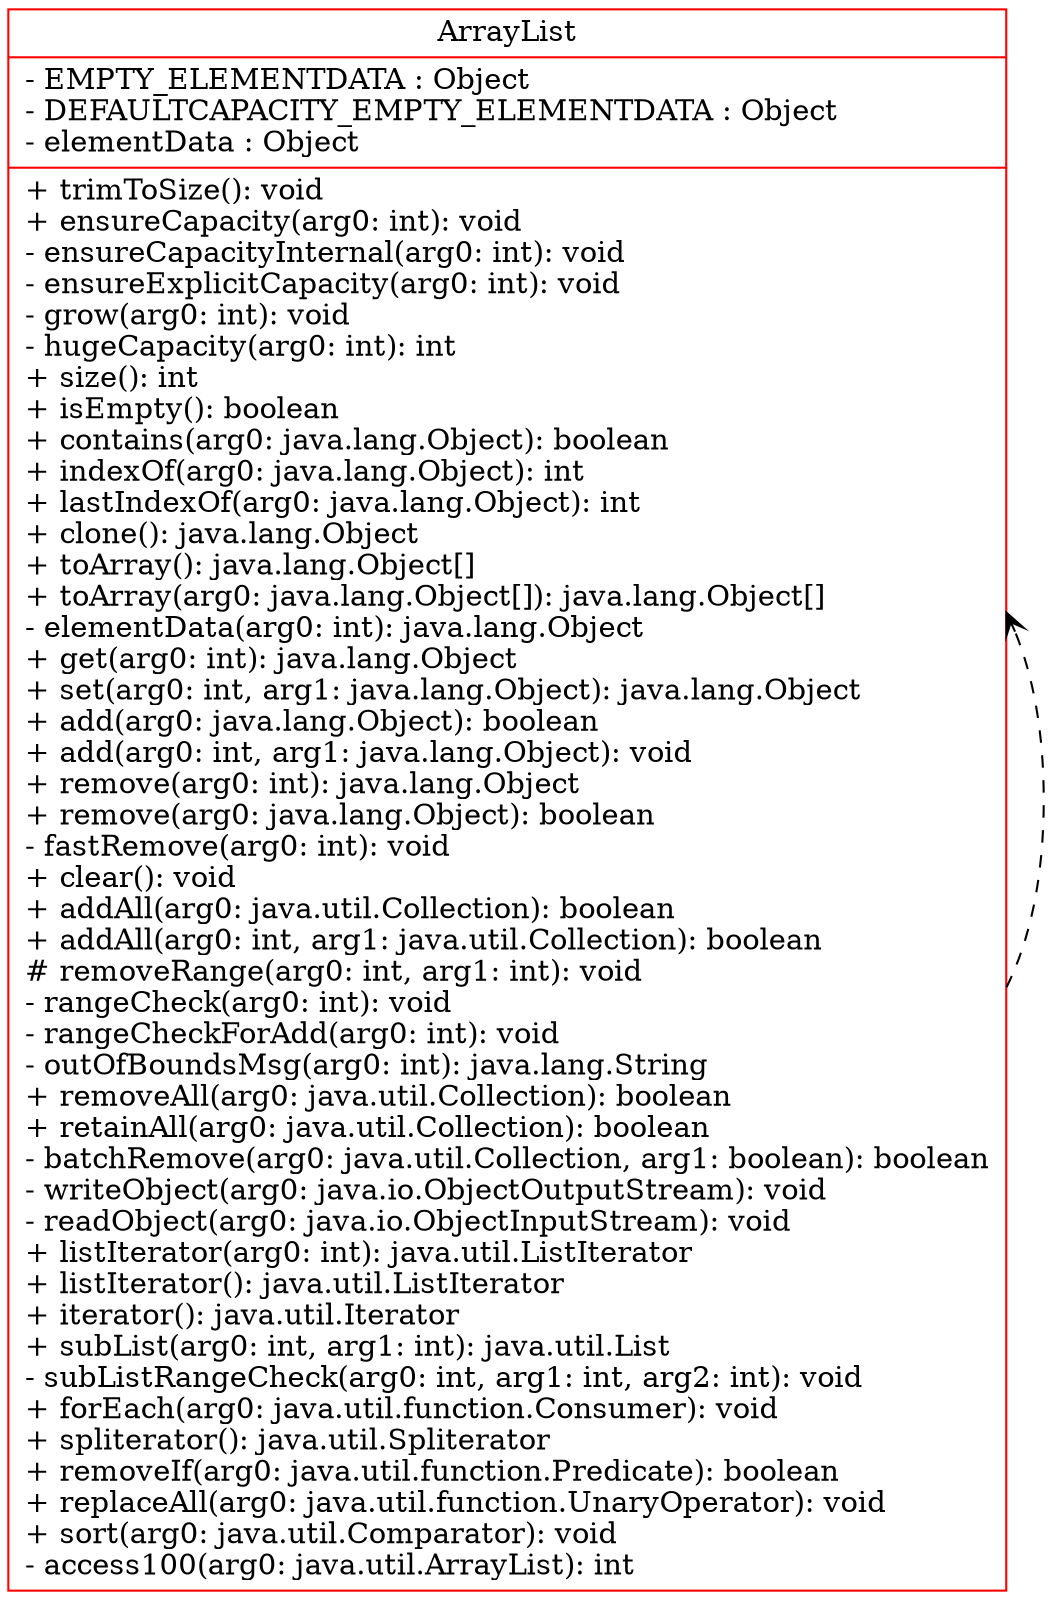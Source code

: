 digraph ILoveThisProject{
rankdir=BT;
ArrayList [
 shape="record",
 color="red"
 label="{ArrayList | - EMPTY_ELEMENTDATA : Object\l- DEFAULTCAPACITY_EMPTY_ELEMENTDATA : Object\l- elementData : Object\l|+ trimToSize(): void\l
+ ensureCapacity(arg0: int): void\l
- ensureCapacityInternal(arg0: int): void\l
- ensureExplicitCapacity(arg0: int): void\l
- grow(arg0: int): void\l
- hugeCapacity(arg0: int): int\l
+ size(): int\l
+ isEmpty(): boolean\l
+ contains(arg0: java.lang.Object): boolean\l
+ indexOf(arg0: java.lang.Object): int\l
+ lastIndexOf(arg0: java.lang.Object): int\l
+ clone(): java.lang.Object\l
+ toArray(): java.lang.Object[]\l
+ toArray(arg0: java.lang.Object[]): java.lang.Object[]\l
- elementData(arg0: int): java.lang.Object\l
+ get(arg0: int): java.lang.Object\l
+ set(arg0: int, arg1: java.lang.Object): java.lang.Object\l
+ add(arg0: java.lang.Object): boolean\l
+ add(arg0: int, arg1: java.lang.Object): void\l
+ remove(arg0: int): java.lang.Object\l
+ remove(arg0: java.lang.Object): boolean\l
- fastRemove(arg0: int): void\l
+ clear(): void\l
+ addAll(arg0: java.util.Collection): boolean\l
+ addAll(arg0: int, arg1: java.util.Collection): boolean\l
# removeRange(arg0: int, arg1: int): void\l
- rangeCheck(arg0: int): void\l
- rangeCheckForAdd(arg0: int): void\l
- outOfBoundsMsg(arg0: int): java.lang.String\l
+ removeAll(arg0: java.util.Collection): boolean\l
+ retainAll(arg0: java.util.Collection): boolean\l
- batchRemove(arg0: java.util.Collection, arg1: boolean): boolean\l
- writeObject(arg0: java.io.ObjectOutputStream): void\l
- readObject(arg0: java.io.ObjectInputStream): void\l
+ listIterator(arg0: int): java.util.ListIterator\l
+ listIterator(): java.util.ListIterator\l
+ iterator(): java.util.Iterator\l
+ subList(arg0: int, arg1: int): java.util.List\l
- subListRangeCheck(arg0: int, arg1: int, arg2: int): void\l
+ forEach(arg0: java.util.function.Consumer): void\l
+ spliterator(): java.util.Spliterator\l
+ removeIf(arg0: java.util.function.Predicate): boolean\l
+ replaceAll(arg0: java.util.function.UnaryOperator): void\l
+ sort(arg0: java.util.Comparator): void\l
- access100(arg0: java.util.ArrayList): int\l
}" 
];
ArrayList -> ArrayList [arrowhead="vee", style="dashed", taillabel = ""];

}